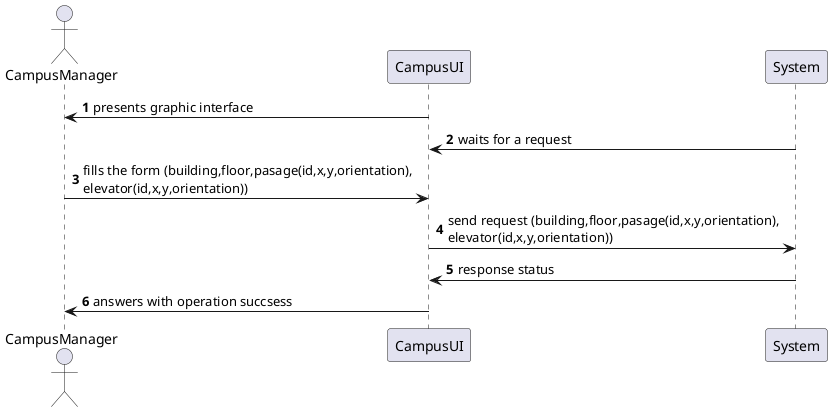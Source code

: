 @startuml
'https://plantuml.com/sequence-diagram

autonumber

actor CampusManager as GC
participant CampusUI as GUI
participant System as S

GUI -> GC : presents graphic interface
GUI <- S :  waits for a request
GC -> GUI : fills the form (building,floor,pasage(id,x,y,orientation),\nelevator(id,x,y,orientation))
GUI -> S : send request (building,floor,pasage(id,x,y,orientation),\nelevator(id,x,y,orientation))
S -> GUI : response status
GUI -> GC : answers with operation succsess

@enduml